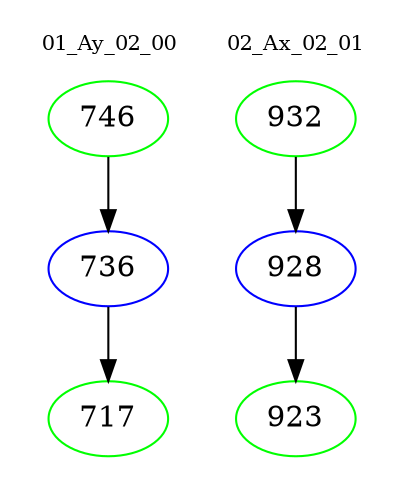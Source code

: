 digraph{
subgraph cluster_0 {
color = white
label = "01_Ay_02_00";
fontsize=10;
T0_746 [label="746", color="green"]
T0_746 -> T0_736 [color="black"]
T0_736 [label="736", color="blue"]
T0_736 -> T0_717 [color="black"]
T0_717 [label="717", color="green"]
}
subgraph cluster_1 {
color = white
label = "02_Ax_02_01";
fontsize=10;
T1_932 [label="932", color="green"]
T1_932 -> T1_928 [color="black"]
T1_928 [label="928", color="blue"]
T1_928 -> T1_923 [color="black"]
T1_923 [label="923", color="green"]
}
}
